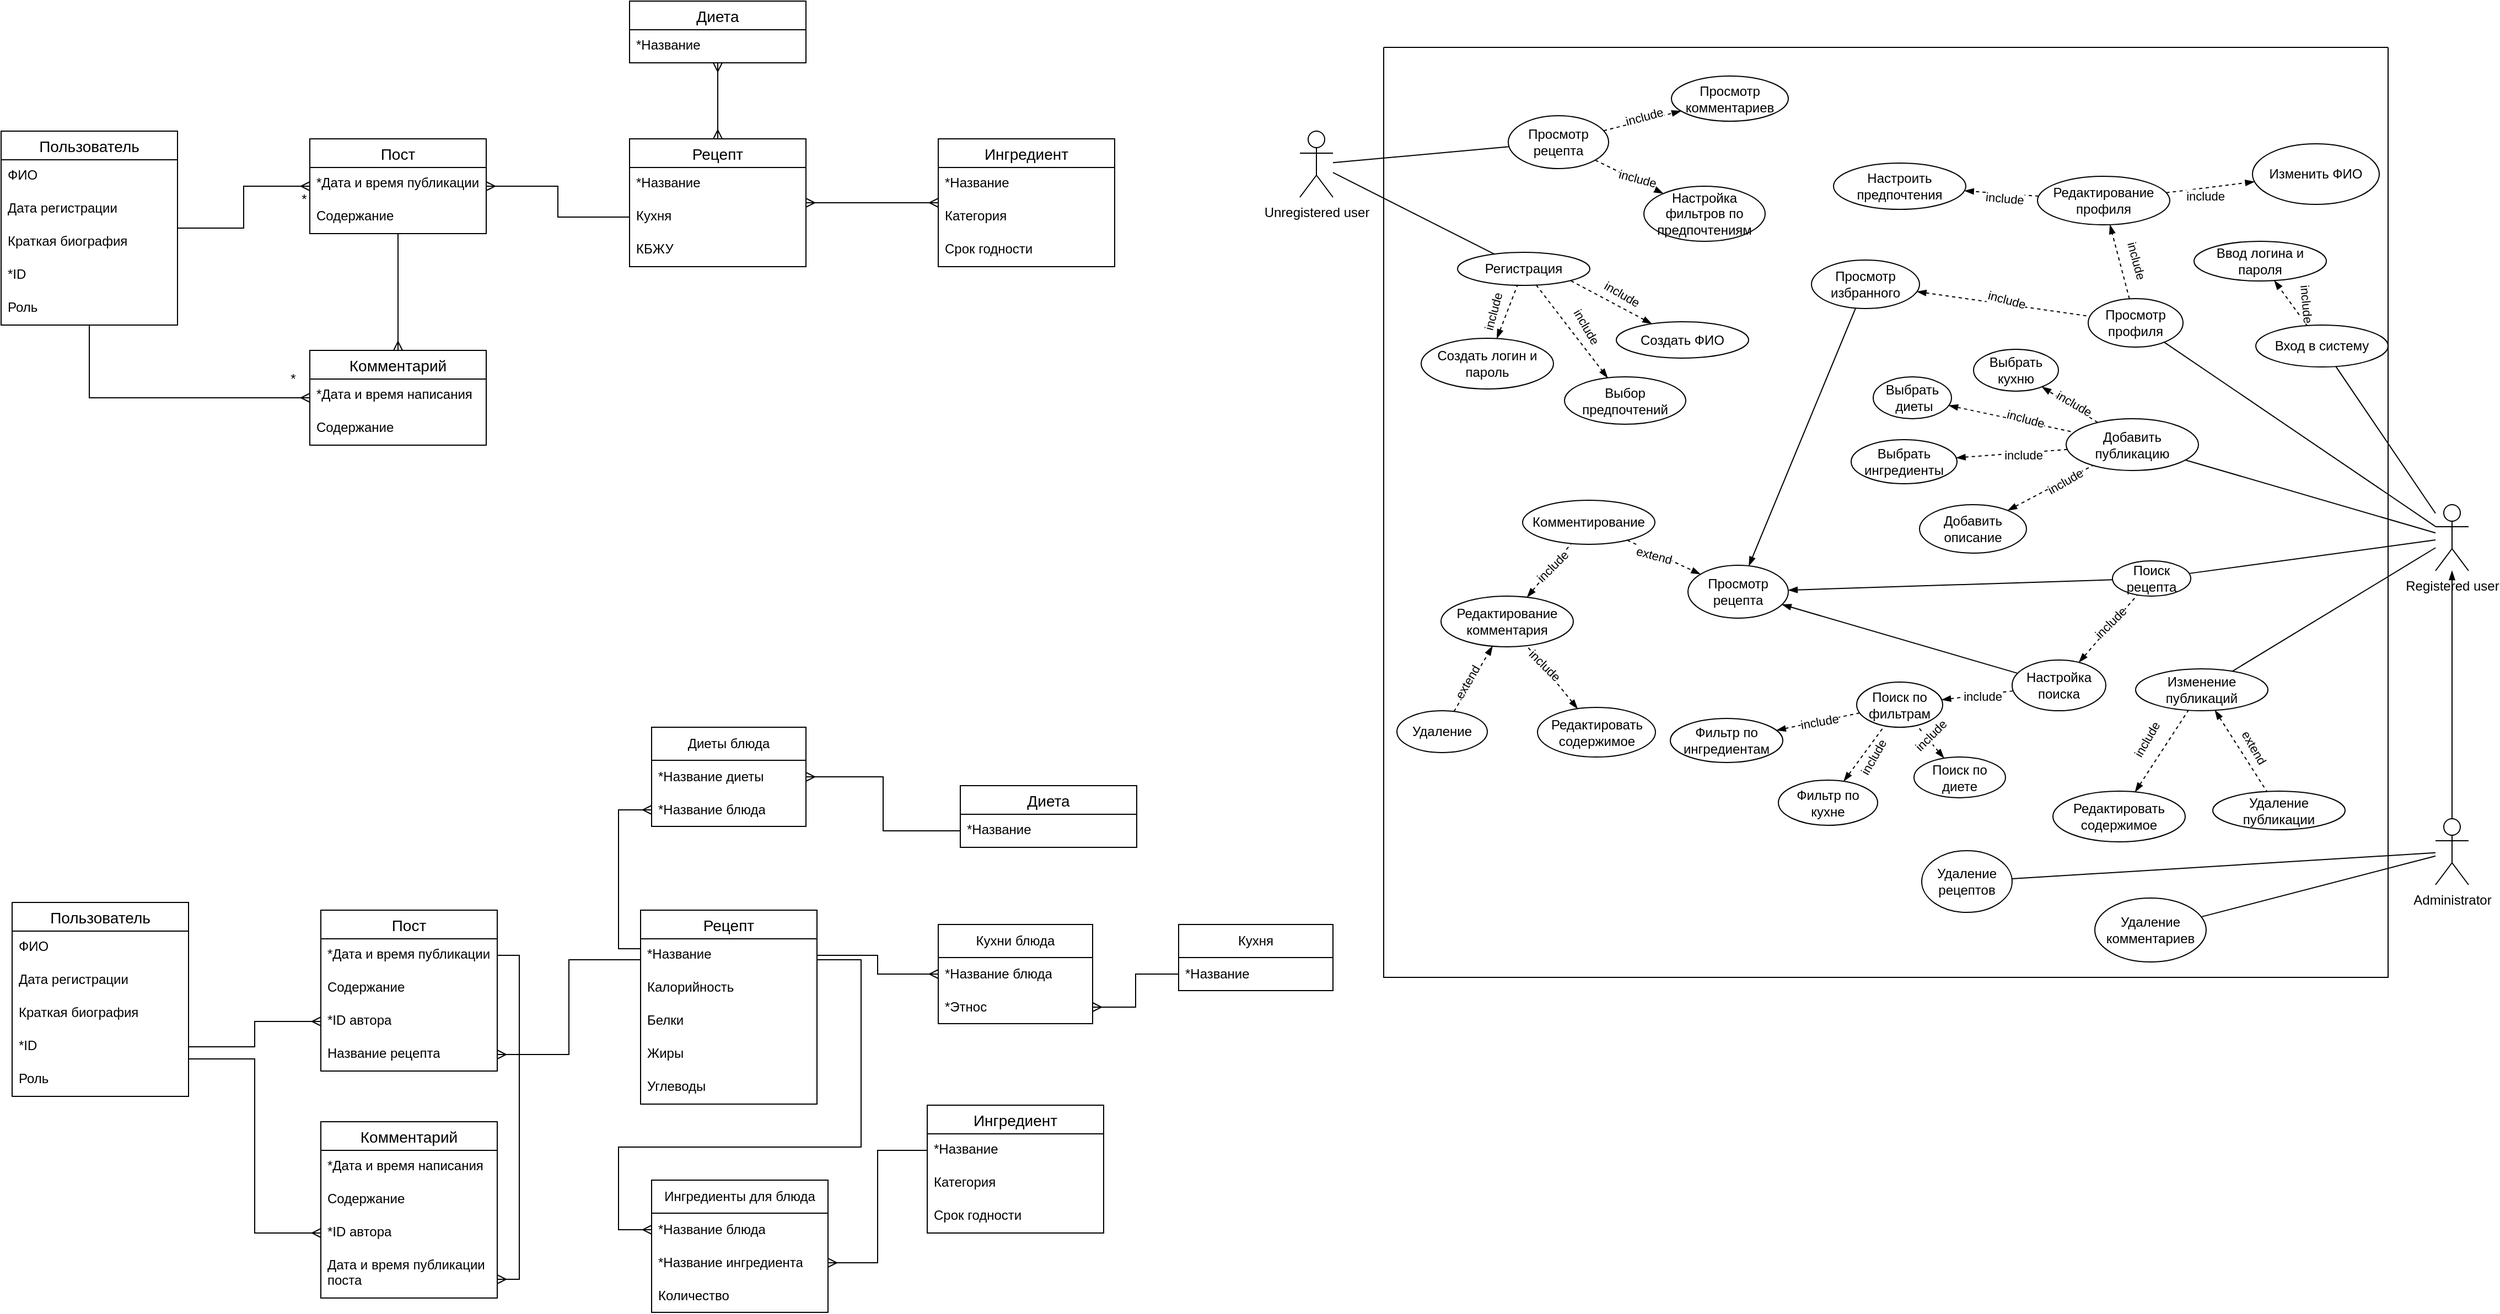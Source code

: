 <mxfile version="22.0.8" type="device">
  <diagram name="Страница — 1" id="0Fefii48k-gNB0Z1-E_T">
    <mxGraphModel dx="2944" dy="1743" grid="1" gridSize="10" guides="1" tooltips="1" connect="1" arrows="1" fold="1" page="1" pageScale="1" pageWidth="827" pageHeight="1169" math="0" shadow="0">
      <root>
        <mxCell id="0" />
        <mxCell id="1" parent="0" />
        <mxCell id="KGBhsJpn1gBrKjEB66vK-2" value="Administrator" style="shape=umlActor;verticalLabelPosition=bottom;verticalAlign=top;html=1;outlineConnect=0;" parent="1" vertex="1">
          <mxGeometry x="948" y="732" width="30" height="60" as="geometry" />
        </mxCell>
        <mxCell id="KGBhsJpn1gBrKjEB66vK-3" value="Registered user" style="shape=umlActor;verticalLabelPosition=bottom;verticalAlign=top;html=1;outlineConnect=0;" parent="1" vertex="1">
          <mxGeometry x="948" y="447" width="30" height="60" as="geometry" />
        </mxCell>
        <mxCell id="KGBhsJpn1gBrKjEB66vK-14" value="" style="endArrow=none;html=1;rounded=0;" parent="1" source="KGBhsJpn1gBrKjEB66vK-3" target="KGBhsJpn1gBrKjEB66vK-12" edge="1">
          <mxGeometry width="50" height="50" relative="1" as="geometry">
            <mxPoint x="740" y="471" as="sourcePoint" />
            <mxPoint x="790" y="421" as="targetPoint" />
          </mxGeometry>
        </mxCell>
        <mxCell id="KGBhsJpn1gBrKjEB66vK-19" value="Регистрация" style="ellipse;whiteSpace=wrap;html=1;" parent="1" vertex="1">
          <mxGeometry x="61" y="218" width="120" height="30" as="geometry" />
        </mxCell>
        <mxCell id="KGBhsJpn1gBrKjEB66vK-22" value="Создать ФИО" style="ellipse;whiteSpace=wrap;html=1;" parent="1" vertex="1">
          <mxGeometry x="205" y="281" width="120" height="33" as="geometry" />
        </mxCell>
        <mxCell id="KGBhsJpn1gBrKjEB66vK-23" value="" style="endArrow=none;dashed=1;html=1;rounded=0;entryX=1;entryY=1;entryDx=0;entryDy=0;endFill=0;startArrow=blockThin;startFill=1;" parent="1" source="KGBhsJpn1gBrKjEB66vK-22" target="KGBhsJpn1gBrKjEB66vK-19" edge="1">
          <mxGeometry width="50" height="50" relative="1" as="geometry">
            <mxPoint x="138" y="337" as="sourcePoint" />
            <mxPoint x="188" y="287" as="targetPoint" />
          </mxGeometry>
        </mxCell>
        <mxCell id="KGBhsJpn1gBrKjEB66vK-24" value="include" style="edgeLabel;html=1;align=center;verticalAlign=middle;resizable=0;points=[];rotation=30;" parent="KGBhsJpn1gBrKjEB66vK-23" vertex="1" connectable="0">
          <mxGeometry x="-0.158" relative="1" as="geometry">
            <mxPoint x="4" y="-11" as="offset" />
          </mxGeometry>
        </mxCell>
        <mxCell id="KGBhsJpn1gBrKjEB66vK-25" value="Создать логин и пароль" style="ellipse;whiteSpace=wrap;html=1;" parent="1" vertex="1">
          <mxGeometry x="28" y="296" width="120" height="46" as="geometry" />
        </mxCell>
        <mxCell id="KGBhsJpn1gBrKjEB66vK-26" value="" style="endArrow=none;dashed=1;html=1;rounded=0;startArrow=blockThin;startFill=1;" parent="1" source="KGBhsJpn1gBrKjEB66vK-25" target="KGBhsJpn1gBrKjEB66vK-19" edge="1">
          <mxGeometry width="50" height="50" relative="1" as="geometry">
            <mxPoint x="138" y="337" as="sourcePoint" />
            <mxPoint x="188" y="287" as="targetPoint" />
          </mxGeometry>
        </mxCell>
        <mxCell id="KGBhsJpn1gBrKjEB66vK-27" value="include" style="edgeLabel;html=1;align=center;verticalAlign=middle;resizable=0;points=[];rotation=-75;" parent="KGBhsJpn1gBrKjEB66vK-26" vertex="1" connectable="0">
          <mxGeometry x="0.202" y="1" relative="1" as="geometry">
            <mxPoint x="-14" y="5" as="offset" />
          </mxGeometry>
        </mxCell>
        <mxCell id="KGBhsJpn1gBrKjEB66vK-28" value="Выбор &lt;br&gt;предпочтений" style="ellipse;whiteSpace=wrap;html=1;" parent="1" vertex="1">
          <mxGeometry x="158" y="331" width="110" height="43" as="geometry" />
        </mxCell>
        <mxCell id="KGBhsJpn1gBrKjEB66vK-29" value="" style="endArrow=blockThin;dashed=1;html=1;rounded=0;endFill=1;" parent="1" source="KGBhsJpn1gBrKjEB66vK-19" target="KGBhsJpn1gBrKjEB66vK-28" edge="1">
          <mxGeometry width="50" height="50" relative="1" as="geometry">
            <mxPoint x="138" y="337" as="sourcePoint" />
            <mxPoint x="188" y="287" as="targetPoint" />
          </mxGeometry>
        </mxCell>
        <mxCell id="KGBhsJpn1gBrKjEB66vK-30" value="include" style="edgeLabel;html=1;align=center;verticalAlign=middle;resizable=0;points=[];rotation=60;" parent="KGBhsJpn1gBrKjEB66vK-29" vertex="1" connectable="0">
          <mxGeometry x="0.094" relative="1" as="geometry">
            <mxPoint x="10" y="-9" as="offset" />
          </mxGeometry>
        </mxCell>
        <mxCell id="KGBhsJpn1gBrKjEB66vK-31" value="Ввод логина и пароля" style="ellipse;whiteSpace=wrap;html=1;" parent="1" vertex="1">
          <mxGeometry x="729" y="208" width="120" height="36" as="geometry" />
        </mxCell>
        <mxCell id="KGBhsJpn1gBrKjEB66vK-32" value="" style="endArrow=blockThin;dashed=1;html=1;rounded=0;endFill=1;" parent="1" source="KGBhsJpn1gBrKjEB66vK-12" target="KGBhsJpn1gBrKjEB66vK-31" edge="1">
          <mxGeometry width="50" height="50" relative="1" as="geometry">
            <mxPoint x="532" y="523" as="sourcePoint" />
            <mxPoint x="582" y="473" as="targetPoint" />
          </mxGeometry>
        </mxCell>
        <mxCell id="KGBhsJpn1gBrKjEB66vK-33" value="include" style="edgeLabel;html=1;align=center;verticalAlign=middle;resizable=0;points=[];rotation=85;" parent="KGBhsJpn1gBrKjEB66vK-32" vertex="1" connectable="0">
          <mxGeometry x="-0.072" y="1" relative="1" as="geometry">
            <mxPoint x="14" y="-2" as="offset" />
          </mxGeometry>
        </mxCell>
        <mxCell id="KGBhsJpn1gBrKjEB66vK-35" value="Просмотр &lt;br&gt;профиля" style="ellipse;whiteSpace=wrap;html=1;" parent="1" vertex="1">
          <mxGeometry x="633" y="260" width="86" height="44" as="geometry" />
        </mxCell>
        <mxCell id="KGBhsJpn1gBrKjEB66vK-36" value="Редактирование профиля" style="ellipse;whiteSpace=wrap;html=1;" parent="1" vertex="1">
          <mxGeometry x="587" y="149" width="120" height="44" as="geometry" />
        </mxCell>
        <mxCell id="KGBhsJpn1gBrKjEB66vK-38" value="" style="endArrow=blockThin;dashed=1;html=1;rounded=0;startArrow=none;startFill=0;endFill=1;" parent="1" source="KGBhsJpn1gBrKjEB66vK-35" target="KGBhsJpn1gBrKjEB66vK-36" edge="1">
          <mxGeometry width="50" height="50" relative="1" as="geometry">
            <mxPoint x="401" y="323" as="sourcePoint" />
            <mxPoint x="451" y="273" as="targetPoint" />
          </mxGeometry>
        </mxCell>
        <mxCell id="KGBhsJpn1gBrKjEB66vK-39" value="include" style="edgeLabel;html=1;align=center;verticalAlign=middle;resizable=0;points=[];rotation=75;" parent="KGBhsJpn1gBrKjEB66vK-38" vertex="1" connectable="0">
          <mxGeometry x="-0.156" relative="1" as="geometry">
            <mxPoint x="14" y="-7" as="offset" />
          </mxGeometry>
        </mxCell>
        <mxCell id="KGBhsJpn1gBrKjEB66vK-40" value="Изменить ФИО" style="ellipse;whiteSpace=wrap;html=1;" parent="1" vertex="1">
          <mxGeometry x="782" y="119.5" width="115" height="55" as="geometry" />
        </mxCell>
        <mxCell id="KGBhsJpn1gBrKjEB66vK-41" value="" style="endArrow=blockThin;dashed=1;html=1;rounded=0;endFill=1;" parent="1" source="KGBhsJpn1gBrKjEB66vK-36" target="KGBhsJpn1gBrKjEB66vK-40" edge="1">
          <mxGeometry width="50" height="50" relative="1" as="geometry">
            <mxPoint x="401" y="323" as="sourcePoint" />
            <mxPoint x="451" y="273" as="targetPoint" />
          </mxGeometry>
        </mxCell>
        <mxCell id="KGBhsJpn1gBrKjEB66vK-42" value="include" style="edgeLabel;html=1;align=center;verticalAlign=middle;resizable=0;points=[];rotation=0;" parent="KGBhsJpn1gBrKjEB66vK-41" vertex="1" connectable="0">
          <mxGeometry x="0.349" y="-2" relative="1" as="geometry">
            <mxPoint x="-19" y="8" as="offset" />
          </mxGeometry>
        </mxCell>
        <mxCell id="KGBhsJpn1gBrKjEB66vK-43" value="Изменение публикаций" style="ellipse;whiteSpace=wrap;html=1;" parent="1" vertex="1">
          <mxGeometry x="676" y="596" width="120" height="38" as="geometry" />
        </mxCell>
        <mxCell id="KGBhsJpn1gBrKjEB66vK-46" value="Удаление публикации" style="ellipse;whiteSpace=wrap;html=1;" parent="1" vertex="1">
          <mxGeometry x="746" y="707" width="120" height="35" as="geometry" />
        </mxCell>
        <mxCell id="KGBhsJpn1gBrKjEB66vK-47" value="" style="endArrow=none;dashed=1;html=1;rounded=0;startArrow=blockThin;startFill=1;" parent="1" source="KGBhsJpn1gBrKjEB66vK-43" target="KGBhsJpn1gBrKjEB66vK-46" edge="1">
          <mxGeometry width="50" height="50" relative="1" as="geometry">
            <mxPoint x="599" y="605.5" as="sourcePoint" />
            <mxPoint x="649" y="555.5" as="targetPoint" />
          </mxGeometry>
        </mxCell>
        <mxCell id="KGBhsJpn1gBrKjEB66vK-48" value="extend" style="edgeLabel;html=1;align=center;verticalAlign=middle;resizable=0;points=[];rotation=60;" parent="KGBhsJpn1gBrKjEB66vK-47" vertex="1" connectable="0">
          <mxGeometry x="0.247" y="1" relative="1" as="geometry">
            <mxPoint x="5" y="-12" as="offset" />
          </mxGeometry>
        </mxCell>
        <mxCell id="KGBhsJpn1gBrKjEB66vK-49" value="Редактировать содержимое" style="ellipse;whiteSpace=wrap;html=1;" parent="1" vertex="1">
          <mxGeometry x="601" y="707" width="120" height="46" as="geometry" />
        </mxCell>
        <mxCell id="KGBhsJpn1gBrKjEB66vK-51" value="" style="endArrow=none;dashed=1;html=1;rounded=0;startArrow=blockThin;startFill=1;" parent="1" source="KGBhsJpn1gBrKjEB66vK-49" target="KGBhsJpn1gBrKjEB66vK-43" edge="1">
          <mxGeometry width="50" height="50" relative="1" as="geometry">
            <mxPoint x="599" y="605.5" as="sourcePoint" />
            <mxPoint x="649" y="555.5" as="targetPoint" />
          </mxGeometry>
        </mxCell>
        <mxCell id="KGBhsJpn1gBrKjEB66vK-52" value="include" style="edgeLabel;html=1;align=center;verticalAlign=middle;resizable=0;points=[];rotation=-60;" parent="KGBhsJpn1gBrKjEB66vK-51" vertex="1" connectable="0">
          <mxGeometry x="0.231" y="-2" relative="1" as="geometry">
            <mxPoint x="-21" y="-3" as="offset" />
          </mxGeometry>
        </mxCell>
        <mxCell id="KGBhsJpn1gBrKjEB66vK-53" value="Добавить публикацию" style="ellipse;whiteSpace=wrap;html=1;" parent="1" vertex="1">
          <mxGeometry x="613" y="369" width="120" height="47" as="geometry" />
        </mxCell>
        <mxCell id="KGBhsJpn1gBrKjEB66vK-55" value="Настроить предпочтения" style="ellipse;whiteSpace=wrap;html=1;" parent="1" vertex="1">
          <mxGeometry x="402" y="137" width="120" height="42" as="geometry" />
        </mxCell>
        <mxCell id="KGBhsJpn1gBrKjEB66vK-56" value="" style="endArrow=blockThin;dashed=1;html=1;rounded=0;endFill=1;" parent="1" source="KGBhsJpn1gBrKjEB66vK-36" target="KGBhsJpn1gBrKjEB66vK-55" edge="1">
          <mxGeometry width="50" height="50" relative="1" as="geometry">
            <mxPoint x="521" y="423" as="sourcePoint" />
            <mxPoint x="571" y="373" as="targetPoint" />
          </mxGeometry>
        </mxCell>
        <mxCell id="KGBhsJpn1gBrKjEB66vK-57" value="include" style="edgeLabel;html=1;align=center;verticalAlign=middle;resizable=0;points=[];rotation=5;" parent="KGBhsJpn1gBrKjEB66vK-56" vertex="1" connectable="0">
          <mxGeometry x="0.355" y="1" relative="1" as="geometry">
            <mxPoint x="14" y="4" as="offset" />
          </mxGeometry>
        </mxCell>
        <mxCell id="KGBhsJpn1gBrKjEB66vK-60" value="Просмотр избранного" style="ellipse;whiteSpace=wrap;html=1;" parent="1" vertex="1">
          <mxGeometry x="382" y="225" width="98" height="44" as="geometry" />
        </mxCell>
        <mxCell id="KGBhsJpn1gBrKjEB66vK-61" value="" style="endArrow=none;html=1;rounded=0;" parent="1" source="KGBhsJpn1gBrKjEB66vK-43" target="KGBhsJpn1gBrKjEB66vK-3" edge="1">
          <mxGeometry width="50" height="50" relative="1" as="geometry">
            <mxPoint x="521" y="423" as="sourcePoint" />
            <mxPoint x="571" y="373" as="targetPoint" />
          </mxGeometry>
        </mxCell>
        <mxCell id="KGBhsJpn1gBrKjEB66vK-64" value="" style="endArrow=none;dashed=1;html=1;rounded=0;startArrow=blockThin;startFill=1;" parent="1" source="KGBhsJpn1gBrKjEB66vK-60" target="KGBhsJpn1gBrKjEB66vK-35" edge="1">
          <mxGeometry width="50" height="50" relative="1" as="geometry">
            <mxPoint x="521" y="423" as="sourcePoint" />
            <mxPoint x="571" y="373" as="targetPoint" />
          </mxGeometry>
        </mxCell>
        <mxCell id="KGBhsJpn1gBrKjEB66vK-65" value="include" style="edgeLabel;html=1;align=center;verticalAlign=middle;resizable=0;points=[];rotation=15;" parent="KGBhsJpn1gBrKjEB66vK-64" vertex="1" connectable="0">
          <mxGeometry x="0.03" y="5" relative="1" as="geometry">
            <mxPoint as="offset" />
          </mxGeometry>
        </mxCell>
        <mxCell id="KGBhsJpn1gBrKjEB66vK-67" value="" style="endArrow=none;html=1;rounded=0;" parent="1" source="KGBhsJpn1gBrKjEB66vK-53" target="KGBhsJpn1gBrKjEB66vK-3" edge="1">
          <mxGeometry width="50" height="50" relative="1" as="geometry">
            <mxPoint x="601" y="459" as="sourcePoint" />
            <mxPoint x="651" y="409" as="targetPoint" />
          </mxGeometry>
        </mxCell>
        <mxCell id="KGBhsJpn1gBrKjEB66vK-68" value="Выбрать &lt;br&gt;кухню" style="ellipse;whiteSpace=wrap;html=1;" parent="1" vertex="1">
          <mxGeometry x="529" y="306" width="77" height="38" as="geometry" />
        </mxCell>
        <mxCell id="KGBhsJpn1gBrKjEB66vK-69" value="" style="endArrow=blockThin;dashed=1;html=1;rounded=0;startArrow=none;startFill=0;endFill=1;" parent="1" source="KGBhsJpn1gBrKjEB66vK-53" target="KGBhsJpn1gBrKjEB66vK-68" edge="1">
          <mxGeometry width="50" height="50" relative="1" as="geometry">
            <mxPoint x="601" y="459" as="sourcePoint" />
            <mxPoint x="651" y="409" as="targetPoint" />
          </mxGeometry>
        </mxCell>
        <mxCell id="KGBhsJpn1gBrKjEB66vK-70" value="include" style="edgeLabel;html=1;align=center;verticalAlign=middle;resizable=0;points=[];rotation=30;" parent="KGBhsJpn1gBrKjEB66vK-69" vertex="1" connectable="0">
          <mxGeometry x="-0.07" y="-3" relative="1" as="geometry">
            <mxPoint as="offset" />
          </mxGeometry>
        </mxCell>
        <mxCell id="KGBhsJpn1gBrKjEB66vK-71" value="Выбрать&lt;br&gt;&amp;nbsp;диеты" style="ellipse;whiteSpace=wrap;html=1;" parent="1" vertex="1">
          <mxGeometry x="438" y="331" width="71" height="38" as="geometry" />
        </mxCell>
        <mxCell id="KGBhsJpn1gBrKjEB66vK-72" value="" style="endArrow=none;dashed=1;html=1;rounded=0;endFill=0;startArrow=blockThin;startFill=1;" parent="1" source="KGBhsJpn1gBrKjEB66vK-71" target="KGBhsJpn1gBrKjEB66vK-53" edge="1">
          <mxGeometry width="50" height="50" relative="1" as="geometry">
            <mxPoint x="480" y="459" as="sourcePoint" />
            <mxPoint x="530" y="409" as="targetPoint" />
          </mxGeometry>
        </mxCell>
        <mxCell id="KGBhsJpn1gBrKjEB66vK-73" value="include" style="edgeLabel;html=1;align=center;verticalAlign=middle;resizable=0;points=[];rotation=15;" parent="KGBhsJpn1gBrKjEB66vK-72" vertex="1" connectable="0">
          <mxGeometry x="0.213" y="3" relative="1" as="geometry">
            <mxPoint as="offset" />
          </mxGeometry>
        </mxCell>
        <mxCell id="KGBhsJpn1gBrKjEB66vK-74" value="Выбрать ингредиенты" style="ellipse;whiteSpace=wrap;html=1;" parent="1" vertex="1">
          <mxGeometry x="418" y="388" width="96" height="40" as="geometry" />
        </mxCell>
        <mxCell id="KGBhsJpn1gBrKjEB66vK-75" value="" style="endArrow=none;dashed=1;html=1;rounded=0;startArrow=blockThin;startFill=1;" parent="1" source="KGBhsJpn1gBrKjEB66vK-74" target="KGBhsJpn1gBrKjEB66vK-53" edge="1">
          <mxGeometry width="50" height="50" relative="1" as="geometry">
            <mxPoint x="480" y="459" as="sourcePoint" />
            <mxPoint x="530" y="409" as="targetPoint" />
          </mxGeometry>
        </mxCell>
        <mxCell id="KGBhsJpn1gBrKjEB66vK-76" value="include" style="edgeLabel;html=1;align=center;verticalAlign=middle;resizable=0;points=[];" parent="KGBhsJpn1gBrKjEB66vK-75" vertex="1" connectable="0">
          <mxGeometry x="0.199" y="-2" relative="1" as="geometry">
            <mxPoint as="offset" />
          </mxGeometry>
        </mxCell>
        <mxCell id="KGBhsJpn1gBrKjEB66vK-77" value="Добавить описание" style="ellipse;whiteSpace=wrap;html=1;" parent="1" vertex="1">
          <mxGeometry x="480" y="447" width="97" height="44" as="geometry" />
        </mxCell>
        <mxCell id="KGBhsJpn1gBrKjEB66vK-78" value="" style="endArrow=none;dashed=1;html=1;rounded=0;startArrow=blockThin;startFill=1;" parent="1" source="KGBhsJpn1gBrKjEB66vK-77" target="KGBhsJpn1gBrKjEB66vK-53" edge="1">
          <mxGeometry width="50" height="50" relative="1" as="geometry">
            <mxPoint x="480" y="459" as="sourcePoint" />
            <mxPoint x="530" y="409" as="targetPoint" />
          </mxGeometry>
        </mxCell>
        <mxCell id="KGBhsJpn1gBrKjEB66vK-79" value="include" style="edgeLabel;html=1;align=center;verticalAlign=middle;resizable=0;points=[];rotation=-30;" parent="KGBhsJpn1gBrKjEB66vK-78" vertex="1" connectable="0">
          <mxGeometry x="0.327" y="-1" relative="1" as="geometry">
            <mxPoint as="offset" />
          </mxGeometry>
        </mxCell>
        <mxCell id="KGBhsJpn1gBrKjEB66vK-80" value="Поиск рецепта" style="ellipse;whiteSpace=wrap;html=1;" parent="1" vertex="1">
          <mxGeometry x="655" y="498" width="71" height="32" as="geometry" />
        </mxCell>
        <mxCell id="KGBhsJpn1gBrKjEB66vK-81" value="" style="endArrow=none;html=1;rounded=0;" parent="1" source="KGBhsJpn1gBrKjEB66vK-80" target="KGBhsJpn1gBrKjEB66vK-3" edge="1">
          <mxGeometry width="50" height="50" relative="1" as="geometry">
            <mxPoint x="480" y="559" as="sourcePoint" />
            <mxPoint x="530" y="509" as="targetPoint" />
          </mxGeometry>
        </mxCell>
        <mxCell id="KGBhsJpn1gBrKjEB66vK-82" value="Настройка поиска" style="ellipse;whiteSpace=wrap;html=1;" parent="1" vertex="1">
          <mxGeometry x="564" y="588" width="85" height="46" as="geometry" />
        </mxCell>
        <mxCell id="KGBhsJpn1gBrKjEB66vK-83" value="" style="endArrow=none;dashed=1;html=1;rounded=0;startArrow=blockThin;startFill=1;" parent="1" source="KGBhsJpn1gBrKjEB66vK-82" target="KGBhsJpn1gBrKjEB66vK-80" edge="1">
          <mxGeometry width="50" height="50" relative="1" as="geometry">
            <mxPoint x="480" y="559" as="sourcePoint" />
            <mxPoint x="530" y="509" as="targetPoint" />
            <Array as="points" />
          </mxGeometry>
        </mxCell>
        <mxCell id="KGBhsJpn1gBrKjEB66vK-84" value="include" style="edgeLabel;html=1;align=center;verticalAlign=middle;resizable=0;points=[];rotation=-45;" parent="KGBhsJpn1gBrKjEB66vK-83" vertex="1" connectable="0">
          <mxGeometry x="0.135" y="2" relative="1" as="geometry">
            <mxPoint as="offset" />
          </mxGeometry>
        </mxCell>
        <mxCell id="KGBhsJpn1gBrKjEB66vK-85" value="Поиск по диете" style="ellipse;whiteSpace=wrap;html=1;" parent="1" vertex="1">
          <mxGeometry x="475" y="676" width="83" height="37" as="geometry" />
        </mxCell>
        <mxCell id="KGBhsJpn1gBrKjEB66vK-86" value="" style="endArrow=none;dashed=1;html=1;rounded=0;startArrow=blockThin;startFill=1;" parent="1" source="KGBhsJpn1gBrKjEB66vK-85" target="KGBhsJpn1gBrKjEB66vK-88" edge="1">
          <mxGeometry width="50" height="50" relative="1" as="geometry">
            <mxPoint x="480" y="559" as="sourcePoint" />
            <mxPoint x="530" y="509" as="targetPoint" />
          </mxGeometry>
        </mxCell>
        <mxCell id="KGBhsJpn1gBrKjEB66vK-87" value="include" style="edgeLabel;html=1;align=center;verticalAlign=middle;resizable=0;points=[];rotation=-45;" parent="KGBhsJpn1gBrKjEB66vK-86" vertex="1" connectable="0">
          <mxGeometry x="0.241" y="-3" relative="1" as="geometry">
            <mxPoint as="offset" />
          </mxGeometry>
        </mxCell>
        <mxCell id="KGBhsJpn1gBrKjEB66vK-88" value="Поиск по фильтрам" style="ellipse;whiteSpace=wrap;html=1;" parent="1" vertex="1">
          <mxGeometry x="423" y="608" width="78" height="41" as="geometry" />
        </mxCell>
        <mxCell id="KGBhsJpn1gBrKjEB66vK-89" value="" style="endArrow=none;dashed=1;html=1;rounded=0;startArrow=blockThin;startFill=1;" parent="1" source="KGBhsJpn1gBrKjEB66vK-88" target="KGBhsJpn1gBrKjEB66vK-82" edge="1">
          <mxGeometry width="50" height="50" relative="1" as="geometry">
            <mxPoint x="480" y="559" as="sourcePoint" />
            <mxPoint x="530" y="509" as="targetPoint" />
          </mxGeometry>
        </mxCell>
        <mxCell id="KGBhsJpn1gBrKjEB66vK-90" value="include" style="edgeLabel;html=1;align=center;verticalAlign=middle;resizable=0;points=[];" parent="KGBhsJpn1gBrKjEB66vK-89" vertex="1" connectable="0">
          <mxGeometry x="0.127" y="-1" relative="1" as="geometry">
            <mxPoint as="offset" />
          </mxGeometry>
        </mxCell>
        <mxCell id="KGBhsJpn1gBrKjEB66vK-91" value="Фильтр по кухне" style="ellipse;whiteSpace=wrap;html=1;" parent="1" vertex="1">
          <mxGeometry x="352" y="697" width="90" height="41" as="geometry" />
        </mxCell>
        <mxCell id="KGBhsJpn1gBrKjEB66vK-92" value="" style="endArrow=none;dashed=1;html=1;rounded=0;startArrow=blockThin;startFill=1;" parent="1" source="KGBhsJpn1gBrKjEB66vK-91" edge="1">
          <mxGeometry width="50" height="50" relative="1" as="geometry">
            <mxPoint x="480" y="559" as="sourcePoint" />
            <mxPoint x="448" y="648" as="targetPoint" />
          </mxGeometry>
        </mxCell>
        <mxCell id="KGBhsJpn1gBrKjEB66vK-93" value="include" style="edgeLabel;html=1;align=center;verticalAlign=middle;resizable=0;points=[];rotation=-60;" parent="KGBhsJpn1gBrKjEB66vK-92" vertex="1" connectable="0">
          <mxGeometry x="0.477" y="-2" relative="1" as="geometry">
            <mxPoint x="-2" y="14" as="offset" />
          </mxGeometry>
        </mxCell>
        <mxCell id="KGBhsJpn1gBrKjEB66vK-94" value="Фильтр по ингредиентам" style="ellipse;whiteSpace=wrap;html=1;" parent="1" vertex="1">
          <mxGeometry x="254" y="641" width="102" height="40" as="geometry" />
        </mxCell>
        <mxCell id="KGBhsJpn1gBrKjEB66vK-95" value="" style="endArrow=none;dashed=1;html=1;rounded=0;startArrow=blockThin;startFill=1;" parent="1" source="KGBhsJpn1gBrKjEB66vK-94" target="KGBhsJpn1gBrKjEB66vK-88" edge="1">
          <mxGeometry width="50" height="50" relative="1" as="geometry">
            <mxPoint x="480" y="559" as="sourcePoint" />
            <mxPoint x="530" y="509" as="targetPoint" />
          </mxGeometry>
        </mxCell>
        <mxCell id="KGBhsJpn1gBrKjEB66vK-96" value="include" style="edgeLabel;html=1;align=center;verticalAlign=middle;resizable=0;points=[];rotation=-10;" parent="KGBhsJpn1gBrKjEB66vK-95" vertex="1" connectable="0">
          <mxGeometry x="0.024" relative="1" as="geometry">
            <mxPoint as="offset" />
          </mxGeometry>
        </mxCell>
        <mxCell id="KGBhsJpn1gBrKjEB66vK-97" value="" style="endArrow=blockThin;html=1;rounded=0;startArrow=none;startFill=0;endFill=1;" parent="1" source="KGBhsJpn1gBrKjEB66vK-2" target="KGBhsJpn1gBrKjEB66vK-3" edge="1">
          <mxGeometry width="50" height="50" relative="1" as="geometry">
            <mxPoint x="455" y="796" as="sourcePoint" />
            <mxPoint x="505" y="746" as="targetPoint" />
          </mxGeometry>
        </mxCell>
        <mxCell id="KGBhsJpn1gBrKjEB66vK-99" value="Просмотр рецепта" style="ellipse;whiteSpace=wrap;html=1;" parent="1" vertex="1">
          <mxGeometry x="270" y="502" width="91" height="48" as="geometry" />
        </mxCell>
        <mxCell id="KGBhsJpn1gBrKjEB66vK-100" value="" style="endArrow=none;html=1;rounded=0;startArrow=blockThin;startFill=1;" parent="1" source="KGBhsJpn1gBrKjEB66vK-99" target="KGBhsJpn1gBrKjEB66vK-82" edge="1">
          <mxGeometry width="50" height="50" relative="1" as="geometry">
            <mxPoint x="450" y="561" as="sourcePoint" />
            <mxPoint x="500" y="511" as="targetPoint" />
          </mxGeometry>
        </mxCell>
        <mxCell id="KGBhsJpn1gBrKjEB66vK-101" value="" style="endArrow=none;html=1;rounded=0;startArrow=blockThin;startFill=1;" parent="1" source="KGBhsJpn1gBrKjEB66vK-99" target="KGBhsJpn1gBrKjEB66vK-80" edge="1">
          <mxGeometry width="50" height="50" relative="1" as="geometry">
            <mxPoint x="450" y="561" as="sourcePoint" />
            <mxPoint x="500" y="511" as="targetPoint" />
          </mxGeometry>
        </mxCell>
        <mxCell id="KGBhsJpn1gBrKjEB66vK-103" value="" style="endArrow=none;html=1;rounded=0;startArrow=blockThin;startFill=1;" parent="1" source="KGBhsJpn1gBrKjEB66vK-99" target="KGBhsJpn1gBrKjEB66vK-60" edge="1">
          <mxGeometry width="50" height="50" relative="1" as="geometry">
            <mxPoint x="450" y="361" as="sourcePoint" />
            <mxPoint x="500" y="311" as="targetPoint" />
          </mxGeometry>
        </mxCell>
        <mxCell id="KGBhsJpn1gBrKjEB66vK-104" value="Комментирование" style="ellipse;whiteSpace=wrap;html=1;" parent="1" vertex="1">
          <mxGeometry x="120" y="443" width="120" height="40" as="geometry" />
        </mxCell>
        <mxCell id="KGBhsJpn1gBrKjEB66vK-105" value="" style="endArrow=blockThin;dashed=1;html=1;rounded=0;endFill=1;" parent="1" source="KGBhsJpn1gBrKjEB66vK-104" target="KGBhsJpn1gBrKjEB66vK-99" edge="1">
          <mxGeometry width="50" height="50" relative="1" as="geometry">
            <mxPoint x="309" y="461" as="sourcePoint" />
            <mxPoint x="359" y="411" as="targetPoint" />
          </mxGeometry>
        </mxCell>
        <mxCell id="KGBhsJpn1gBrKjEB66vK-106" value="extend" style="edgeLabel;html=1;align=center;verticalAlign=middle;resizable=0;points=[];rotation=15;" parent="KGBhsJpn1gBrKjEB66vK-105" vertex="1" connectable="0">
          <mxGeometry x="-0.243" y="-2" relative="1" as="geometry">
            <mxPoint as="offset" />
          </mxGeometry>
        </mxCell>
        <mxCell id="KGBhsJpn1gBrKjEB66vK-107" value="Редактирование комментария" style="ellipse;whiteSpace=wrap;html=1;" parent="1" vertex="1">
          <mxGeometry x="46" y="530" width="120" height="46" as="geometry" />
        </mxCell>
        <mxCell id="KGBhsJpn1gBrKjEB66vK-108" value="" style="endArrow=none;dashed=1;html=1;rounded=0;endFill=0;startArrow=blockThin;startFill=1;" parent="1" source="KGBhsJpn1gBrKjEB66vK-107" target="KGBhsJpn1gBrKjEB66vK-104" edge="1">
          <mxGeometry width="50" height="50" relative="1" as="geometry">
            <mxPoint x="309" y="561" as="sourcePoint" />
            <mxPoint x="359" y="511" as="targetPoint" />
          </mxGeometry>
        </mxCell>
        <mxCell id="KGBhsJpn1gBrKjEB66vK-109" value="include" style="edgeLabel;html=1;align=center;verticalAlign=middle;resizable=0;points=[];rotation=-45;" parent="KGBhsJpn1gBrKjEB66vK-108" vertex="1" connectable="0">
          <mxGeometry x="0.146" relative="1" as="geometry">
            <mxPoint as="offset" />
          </mxGeometry>
        </mxCell>
        <mxCell id="KGBhsJpn1gBrKjEB66vK-110" value="Редактировать содержимое" style="ellipse;whiteSpace=wrap;html=1;" parent="1" vertex="1">
          <mxGeometry x="133.5" y="631" width="107" height="45" as="geometry" />
        </mxCell>
        <mxCell id="KGBhsJpn1gBrKjEB66vK-111" value="" style="endArrow=none;dashed=1;html=1;rounded=0;endFill=0;startArrow=blockThin;startFill=1;" parent="1" source="KGBhsJpn1gBrKjEB66vK-110" target="KGBhsJpn1gBrKjEB66vK-107" edge="1">
          <mxGeometry width="50" height="50" relative="1" as="geometry">
            <mxPoint x="309" y="561" as="sourcePoint" />
            <mxPoint x="359" y="511" as="targetPoint" />
          </mxGeometry>
        </mxCell>
        <mxCell id="KGBhsJpn1gBrKjEB66vK-112" value="include" style="edgeLabel;html=1;align=center;verticalAlign=middle;resizable=0;points=[];rotation=45;" parent="KGBhsJpn1gBrKjEB66vK-111" vertex="1" connectable="0">
          <mxGeometry x="0.346" y="-2" relative="1" as="geometry">
            <mxPoint as="offset" />
          </mxGeometry>
        </mxCell>
        <mxCell id="KGBhsJpn1gBrKjEB66vK-113" value="Удаление" style="ellipse;whiteSpace=wrap;html=1;" parent="1" vertex="1">
          <mxGeometry x="6" y="634" width="82" height="38" as="geometry" />
        </mxCell>
        <mxCell id="KGBhsJpn1gBrKjEB66vK-114" value="" style="endArrow=blockThin;dashed=1;html=1;rounded=0;startArrow=none;startFill=0;endFill=1;" parent="1" source="KGBhsJpn1gBrKjEB66vK-113" target="KGBhsJpn1gBrKjEB66vK-107" edge="1">
          <mxGeometry width="50" height="50" relative="1" as="geometry">
            <mxPoint x="309" y="561" as="sourcePoint" />
            <mxPoint x="359" y="511" as="targetPoint" />
          </mxGeometry>
        </mxCell>
        <mxCell id="KGBhsJpn1gBrKjEB66vK-115" value="extend" style="edgeLabel;html=1;align=center;verticalAlign=middle;resizable=0;points=[];rotation=-60;" parent="KGBhsJpn1gBrKjEB66vK-114" vertex="1" connectable="0">
          <mxGeometry x="0.303" y="1" relative="1" as="geometry">
            <mxPoint x="-10" y="13" as="offset" />
          </mxGeometry>
        </mxCell>
        <mxCell id="KGBhsJpn1gBrKjEB66vK-119" value="" style="endArrow=none;html=1;rounded=0;" parent="1" source="Xq7qTOeKGn1jiDF6MySu-13" target="KGBhsJpn1gBrKjEB66vK-2" edge="1">
          <mxGeometry width="50" height="50" relative="1" as="geometry">
            <mxPoint x="834.835" y="928.097" as="sourcePoint" />
            <mxPoint x="545" y="857" as="targetPoint" />
          </mxGeometry>
        </mxCell>
        <mxCell id="Xq7qTOeKGn1jiDF6MySu-1" value="Unregistered user" style="shape=umlActor;verticalLabelPosition=bottom;verticalAlign=top;html=1;outlineConnect=0;" parent="1" vertex="1">
          <mxGeometry x="-82" y="108" width="30" height="60" as="geometry" />
        </mxCell>
        <mxCell id="Xq7qTOeKGn1jiDF6MySu-2" value="" style="endArrow=none;html=1;rounded=0;" parent="1" source="KGBhsJpn1gBrKjEB66vK-19" target="Xq7qTOeKGn1jiDF6MySu-1" edge="1">
          <mxGeometry width="50" height="50" relative="1" as="geometry">
            <mxPoint x="541" y="417" as="sourcePoint" />
            <mxPoint x="591" y="367" as="targetPoint" />
          </mxGeometry>
        </mxCell>
        <mxCell id="Xq7qTOeKGn1jiDF6MySu-3" value="Просмотр рецепта" style="ellipse;whiteSpace=wrap;html=1;" parent="1" vertex="1">
          <mxGeometry x="107" y="94" width="91" height="48" as="geometry" />
        </mxCell>
        <mxCell id="Xq7qTOeKGn1jiDF6MySu-4" value="Настройка фильтров по предпочтениям" style="ellipse;whiteSpace=wrap;html=1;" parent="1" vertex="1">
          <mxGeometry x="230" y="158" width="110" height="50" as="geometry" />
        </mxCell>
        <mxCell id="Xq7qTOeKGn1jiDF6MySu-5" value="Просмотр комментариев" style="ellipse;whiteSpace=wrap;html=1;" parent="1" vertex="1">
          <mxGeometry x="255" y="58" width="106" height="41" as="geometry" />
        </mxCell>
        <mxCell id="Xq7qTOeKGn1jiDF6MySu-6" value="" style="endArrow=none;html=1;rounded=0;" parent="1" source="Xq7qTOeKGn1jiDF6MySu-1" target="Xq7qTOeKGn1jiDF6MySu-3" edge="1">
          <mxGeometry width="50" height="50" relative="1" as="geometry">
            <mxPoint x="541" y="417" as="sourcePoint" />
            <mxPoint x="591" y="367" as="targetPoint" />
          </mxGeometry>
        </mxCell>
        <mxCell id="Xq7qTOeKGn1jiDF6MySu-7" value="" style="endArrow=blockThin;dashed=1;html=1;rounded=0;endFill=1;" parent="1" source="Xq7qTOeKGn1jiDF6MySu-3" target="Xq7qTOeKGn1jiDF6MySu-4" edge="1">
          <mxGeometry width="50" height="50" relative="1" as="geometry">
            <mxPoint x="541" y="417" as="sourcePoint" />
            <mxPoint x="591" y="367" as="targetPoint" />
          </mxGeometry>
        </mxCell>
        <mxCell id="Xq7qTOeKGn1jiDF6MySu-8" value="include" style="edgeLabel;html=1;align=center;verticalAlign=middle;resizable=0;points=[];rotation=15;" parent="Xq7qTOeKGn1jiDF6MySu-7" vertex="1" connectable="0">
          <mxGeometry x="0.207" y="2" relative="1" as="geometry">
            <mxPoint as="offset" />
          </mxGeometry>
        </mxCell>
        <mxCell id="Xq7qTOeKGn1jiDF6MySu-9" value="" style="endArrow=blockThin;dashed=1;html=1;rounded=0;endFill=1;" parent="1" source="Xq7qTOeKGn1jiDF6MySu-3" target="Xq7qTOeKGn1jiDF6MySu-5" edge="1">
          <mxGeometry width="50" height="50" relative="1" as="geometry">
            <mxPoint x="335" y="315" as="sourcePoint" />
            <mxPoint x="385" y="265" as="targetPoint" />
          </mxGeometry>
        </mxCell>
        <mxCell id="Xq7qTOeKGn1jiDF6MySu-10" value="include" style="edgeLabel;html=1;align=center;verticalAlign=middle;resizable=0;points=[];rotation=-15;" parent="Xq7qTOeKGn1jiDF6MySu-9" vertex="1" connectable="0">
          <mxGeometry x="0.056" y="4" relative="1" as="geometry">
            <mxPoint as="offset" />
          </mxGeometry>
        </mxCell>
        <mxCell id="Xq7qTOeKGn1jiDF6MySu-11" value="" style="swimlane;startSize=0;" parent="1" vertex="1">
          <mxGeometry x="-6" y="32" width="911" height="844" as="geometry" />
        </mxCell>
        <mxCell id="KGBhsJpn1gBrKjEB66vK-12" value="Вход в систему" style="ellipse;whiteSpace=wrap;html=1;" parent="Xq7qTOeKGn1jiDF6MySu-11" vertex="1">
          <mxGeometry x="791" y="252" width="120" height="38" as="geometry" />
        </mxCell>
        <mxCell id="Xq7qTOeKGn1jiDF6MySu-13" value="Удаление комментариев" style="ellipse;whiteSpace=wrap;html=1;" parent="Xq7qTOeKGn1jiDF6MySu-11" vertex="1">
          <mxGeometry x="645" y="772" width="101" height="58" as="geometry" />
        </mxCell>
        <mxCell id="Xq7qTOeKGn1jiDF6MySu-14" value="Удаление рецептов" style="ellipse;whiteSpace=wrap;html=1;" parent="Xq7qTOeKGn1jiDF6MySu-11" vertex="1">
          <mxGeometry x="488" y="729" width="82" height="56" as="geometry" />
        </mxCell>
        <mxCell id="Xq7qTOeKGn1jiDF6MySu-12" value="" style="endArrow=none;html=1;rounded=0;" parent="1" source="KGBhsJpn1gBrKjEB66vK-35" target="KGBhsJpn1gBrKjEB66vK-3" edge="1">
          <mxGeometry width="50" height="50" relative="1" as="geometry">
            <mxPoint x="532" y="460" as="sourcePoint" />
            <mxPoint x="582" y="410" as="targetPoint" />
          </mxGeometry>
        </mxCell>
        <mxCell id="Xq7qTOeKGn1jiDF6MySu-15" value="" style="endArrow=none;html=1;rounded=0;" parent="1" source="KGBhsJpn1gBrKjEB66vK-2" target="Xq7qTOeKGn1jiDF6MySu-14" edge="1">
          <mxGeometry width="50" height="50" relative="1" as="geometry">
            <mxPoint x="532" y="888" as="sourcePoint" />
            <mxPoint x="1001" y="1052" as="targetPoint" />
          </mxGeometry>
        </mxCell>
        <mxCell id="z78Lsj8hj3Jx_JMJ7mbM-120" style="edgeStyle=orthogonalEdgeStyle;rounded=0;orthogonalLoop=1;jettySize=auto;html=1;endArrow=ERmany;endFill=0;" parent="1" source="z78Lsj8hj3Jx_JMJ7mbM-8" target="z78Lsj8hj3Jx_JMJ7mbM-18" edge="1">
          <mxGeometry relative="1" as="geometry">
            <Array as="points">
              <mxPoint x="-1180" y="350" />
            </Array>
          </mxGeometry>
        </mxCell>
        <mxCell id="z78Lsj8hj3Jx_JMJ7mbM-8" value="Пользователь" style="swimlane;fontStyle=0;childLayout=stackLayout;horizontal=1;startSize=26;horizontalStack=0;resizeParent=1;resizeParentMax=0;resizeLast=0;collapsible=1;marginBottom=0;align=center;fontSize=14;" parent="1" vertex="1">
          <mxGeometry x="-1260" y="108" width="160" height="176" as="geometry" />
        </mxCell>
        <mxCell id="z78Lsj8hj3Jx_JMJ7mbM-9" value="ФИО" style="text;strokeColor=none;fillColor=none;spacingLeft=4;spacingRight=4;overflow=hidden;rotatable=0;points=[[0,0.5],[1,0.5]];portConstraint=eastwest;fontSize=12;whiteSpace=wrap;html=1;" parent="z78Lsj8hj3Jx_JMJ7mbM-8" vertex="1">
          <mxGeometry y="26" width="160" height="30" as="geometry" />
        </mxCell>
        <mxCell id="z78Lsj8hj3Jx_JMJ7mbM-10" value="Дата регистрации" style="text;strokeColor=none;fillColor=none;spacingLeft=4;spacingRight=4;overflow=hidden;rotatable=0;points=[[0,0.5],[1,0.5]];portConstraint=eastwest;fontSize=12;whiteSpace=wrap;html=1;" parent="z78Lsj8hj3Jx_JMJ7mbM-8" vertex="1">
          <mxGeometry y="56" width="160" height="30" as="geometry" />
        </mxCell>
        <mxCell id="z78Lsj8hj3Jx_JMJ7mbM-11" value="Краткая биография" style="text;strokeColor=none;fillColor=none;spacingLeft=4;spacingRight=4;overflow=hidden;rotatable=0;points=[[0,0.5],[1,0.5]];portConstraint=eastwest;fontSize=12;whiteSpace=wrap;html=1;" parent="z78Lsj8hj3Jx_JMJ7mbM-8" vertex="1">
          <mxGeometry y="86" width="160" height="30" as="geometry" />
        </mxCell>
        <mxCell id="z78Lsj8hj3Jx_JMJ7mbM-13" value="*ID" style="text;strokeColor=none;fillColor=none;spacingLeft=4;spacingRight=4;overflow=hidden;rotatable=0;points=[[0,0.5],[1,0.5]];portConstraint=eastwest;fontSize=12;whiteSpace=wrap;html=1;" parent="z78Lsj8hj3Jx_JMJ7mbM-8" vertex="1">
          <mxGeometry y="116" width="160" height="30" as="geometry" />
        </mxCell>
        <mxCell id="z78Lsj8hj3Jx_JMJ7mbM-12" value="Роль" style="text;strokeColor=none;fillColor=none;spacingLeft=4;spacingRight=4;overflow=hidden;rotatable=0;points=[[0,0.5],[1,0.5]];portConstraint=eastwest;fontSize=12;whiteSpace=wrap;html=1;" parent="z78Lsj8hj3Jx_JMJ7mbM-8" vertex="1">
          <mxGeometry y="146" width="160" height="30" as="geometry" />
        </mxCell>
        <mxCell id="z78Lsj8hj3Jx_JMJ7mbM-37" style="edgeStyle=orthogonalEdgeStyle;rounded=0;orthogonalLoop=1;jettySize=auto;html=1;entryX=0.5;entryY=0;entryDx=0;entryDy=0;endArrow=ERmany;endFill=0;" parent="1" source="z78Lsj8hj3Jx_JMJ7mbM-14" target="z78Lsj8hj3Jx_JMJ7mbM-18" edge="1">
          <mxGeometry relative="1" as="geometry" />
        </mxCell>
        <mxCell id="z78Lsj8hj3Jx_JMJ7mbM-38" style="edgeStyle=orthogonalEdgeStyle;rounded=0;orthogonalLoop=1;jettySize=auto;html=1;endArrow=none;endFill=0;startArrow=ERmany;startFill=0;" parent="1" source="z78Lsj8hj3Jx_JMJ7mbM-14" target="z78Lsj8hj3Jx_JMJ7mbM-8" edge="1">
          <mxGeometry relative="1" as="geometry" />
        </mxCell>
        <mxCell id="z78Lsj8hj3Jx_JMJ7mbM-14" value="Пост" style="swimlane;fontStyle=0;childLayout=stackLayout;horizontal=1;startSize=26;horizontalStack=0;resizeParent=1;resizeParentMax=0;resizeLast=0;collapsible=1;marginBottom=0;align=center;fontSize=14;" parent="1" vertex="1">
          <mxGeometry x="-980" y="115" width="160" height="86" as="geometry" />
        </mxCell>
        <mxCell id="z78Lsj8hj3Jx_JMJ7mbM-15" value="*Дата и время публикации" style="text;strokeColor=none;fillColor=none;spacingLeft=4;spacingRight=4;overflow=hidden;rotatable=0;points=[[0,0.5],[1,0.5]];portConstraint=eastwest;fontSize=12;whiteSpace=wrap;html=1;" parent="z78Lsj8hj3Jx_JMJ7mbM-14" vertex="1">
          <mxGeometry y="26" width="160" height="30" as="geometry" />
        </mxCell>
        <mxCell id="z78Lsj8hj3Jx_JMJ7mbM-16" value="Содержание" style="text;strokeColor=none;fillColor=none;spacingLeft=4;spacingRight=4;overflow=hidden;rotatable=0;points=[[0,0.5],[1,0.5]];portConstraint=eastwest;fontSize=12;whiteSpace=wrap;html=1;" parent="z78Lsj8hj3Jx_JMJ7mbM-14" vertex="1">
          <mxGeometry y="56" width="160" height="30" as="geometry" />
        </mxCell>
        <mxCell id="z78Lsj8hj3Jx_JMJ7mbM-18" value="Комментарий" style="swimlane;fontStyle=0;childLayout=stackLayout;horizontal=1;startSize=26;horizontalStack=0;resizeParent=1;resizeParentMax=0;resizeLast=0;collapsible=1;marginBottom=0;align=center;fontSize=14;" parent="1" vertex="1">
          <mxGeometry x="-980" y="307" width="160" height="86" as="geometry" />
        </mxCell>
        <mxCell id="z78Lsj8hj3Jx_JMJ7mbM-19" value="*Дата и время написания" style="text;strokeColor=none;fillColor=none;spacingLeft=4;spacingRight=4;overflow=hidden;rotatable=0;points=[[0,0.5],[1,0.5]];portConstraint=eastwest;fontSize=12;whiteSpace=wrap;html=1;" parent="z78Lsj8hj3Jx_JMJ7mbM-18" vertex="1">
          <mxGeometry y="26" width="160" height="30" as="geometry" />
        </mxCell>
        <mxCell id="z78Lsj8hj3Jx_JMJ7mbM-20" value="Содержание" style="text;strokeColor=none;fillColor=none;spacingLeft=4;spacingRight=4;overflow=hidden;rotatable=0;points=[[0,0.5],[1,0.5]];portConstraint=eastwest;fontSize=12;whiteSpace=wrap;html=1;" parent="z78Lsj8hj3Jx_JMJ7mbM-18" vertex="1">
          <mxGeometry y="56" width="160" height="30" as="geometry" />
        </mxCell>
        <mxCell id="z78Lsj8hj3Jx_JMJ7mbM-40" style="edgeStyle=orthogonalEdgeStyle;rounded=0;orthogonalLoop=1;jettySize=auto;html=1;endArrow=ERmany;endFill=0;startArrow=ERmany;startFill=0;" parent="1" source="z78Lsj8hj3Jx_JMJ7mbM-22" target="z78Lsj8hj3Jx_JMJ7mbM-26" edge="1">
          <mxGeometry relative="1" as="geometry" />
        </mxCell>
        <mxCell id="z78Lsj8hj3Jx_JMJ7mbM-22" value="Рецепт" style="swimlane;fontStyle=0;childLayout=stackLayout;horizontal=1;startSize=26;horizontalStack=0;resizeParent=1;resizeParentMax=0;resizeLast=0;collapsible=1;marginBottom=0;align=center;fontSize=14;" parent="1" vertex="1">
          <mxGeometry x="-690" y="115" width="160" height="116" as="geometry" />
        </mxCell>
        <mxCell id="z78Lsj8hj3Jx_JMJ7mbM-23" value="*Название" style="text;strokeColor=none;fillColor=none;spacingLeft=4;spacingRight=4;overflow=hidden;rotatable=0;points=[[0,0.5],[1,0.5]];portConstraint=eastwest;fontSize=12;whiteSpace=wrap;html=1;" parent="z78Lsj8hj3Jx_JMJ7mbM-22" vertex="1">
          <mxGeometry y="26" width="160" height="30" as="geometry" />
        </mxCell>
        <mxCell id="z78Lsj8hj3Jx_JMJ7mbM-24" value="Кухня" style="text;strokeColor=none;fillColor=none;spacingLeft=4;spacingRight=4;overflow=hidden;rotatable=0;points=[[0,0.5],[1,0.5]];portConstraint=eastwest;fontSize=12;whiteSpace=wrap;html=1;" parent="z78Lsj8hj3Jx_JMJ7mbM-22" vertex="1">
          <mxGeometry y="56" width="160" height="30" as="geometry" />
        </mxCell>
        <mxCell id="z78Lsj8hj3Jx_JMJ7mbM-25" value="КБЖУ" style="text;strokeColor=none;fillColor=none;spacingLeft=4;spacingRight=4;overflow=hidden;rotatable=0;points=[[0,0.5],[1,0.5]];portConstraint=eastwest;fontSize=12;whiteSpace=wrap;html=1;" parent="z78Lsj8hj3Jx_JMJ7mbM-22" vertex="1">
          <mxGeometry y="86" width="160" height="30" as="geometry" />
        </mxCell>
        <mxCell id="z78Lsj8hj3Jx_JMJ7mbM-26" value="Диета" style="swimlane;fontStyle=0;childLayout=stackLayout;horizontal=1;startSize=26;horizontalStack=0;resizeParent=1;resizeParentMax=0;resizeLast=0;collapsible=1;marginBottom=0;align=center;fontSize=14;" parent="1" vertex="1">
          <mxGeometry x="-690" y="-10" width="160" height="56" as="geometry" />
        </mxCell>
        <mxCell id="z78Lsj8hj3Jx_JMJ7mbM-27" value="*Название" style="text;strokeColor=none;fillColor=none;spacingLeft=4;spacingRight=4;overflow=hidden;rotatable=0;points=[[0,0.5],[1,0.5]];portConstraint=eastwest;fontSize=12;whiteSpace=wrap;html=1;" parent="z78Lsj8hj3Jx_JMJ7mbM-26" vertex="1">
          <mxGeometry y="26" width="160" height="30" as="geometry" />
        </mxCell>
        <mxCell id="z78Lsj8hj3Jx_JMJ7mbM-42" style="edgeStyle=orthogonalEdgeStyle;rounded=0;orthogonalLoop=1;jettySize=auto;html=1;endArrow=ERmany;endFill=0;startArrow=ERmany;startFill=0;" parent="1" source="z78Lsj8hj3Jx_JMJ7mbM-30" target="z78Lsj8hj3Jx_JMJ7mbM-22" edge="1">
          <mxGeometry relative="1" as="geometry" />
        </mxCell>
        <mxCell id="z78Lsj8hj3Jx_JMJ7mbM-30" value="Ингредиент" style="swimlane;fontStyle=0;childLayout=stackLayout;horizontal=1;startSize=26;horizontalStack=0;resizeParent=1;resizeParentMax=0;resizeLast=0;collapsible=1;marginBottom=0;align=center;fontSize=14;" parent="1" vertex="1">
          <mxGeometry x="-410" y="115" width="160" height="116" as="geometry" />
        </mxCell>
        <mxCell id="z78Lsj8hj3Jx_JMJ7mbM-31" value="*Название" style="text;strokeColor=none;fillColor=none;spacingLeft=4;spacingRight=4;overflow=hidden;rotatable=0;points=[[0,0.5],[1,0.5]];portConstraint=eastwest;fontSize=12;whiteSpace=wrap;html=1;" parent="z78Lsj8hj3Jx_JMJ7mbM-30" vertex="1">
          <mxGeometry y="26" width="160" height="30" as="geometry" />
        </mxCell>
        <mxCell id="z78Lsj8hj3Jx_JMJ7mbM-32" value="Категория" style="text;strokeColor=none;fillColor=none;spacingLeft=4;spacingRight=4;overflow=hidden;rotatable=0;points=[[0,0.5],[1,0.5]];portConstraint=eastwest;fontSize=12;whiteSpace=wrap;html=1;" parent="z78Lsj8hj3Jx_JMJ7mbM-30" vertex="1">
          <mxGeometry y="56" width="160" height="30" as="geometry" />
        </mxCell>
        <mxCell id="z78Lsj8hj3Jx_JMJ7mbM-33" value="Срок годности" style="text;strokeColor=none;fillColor=none;spacingLeft=4;spacingRight=4;overflow=hidden;rotatable=0;points=[[0,0.5],[1,0.5]];portConstraint=eastwest;fontSize=12;whiteSpace=wrap;html=1;" parent="z78Lsj8hj3Jx_JMJ7mbM-30" vertex="1">
          <mxGeometry y="86" width="160" height="30" as="geometry" />
        </mxCell>
        <mxCell id="z78Lsj8hj3Jx_JMJ7mbM-39" style="edgeStyle=orthogonalEdgeStyle;rounded=0;orthogonalLoop=1;jettySize=auto;html=1;endArrow=ERmany;endFill=0;" parent="1" source="z78Lsj8hj3Jx_JMJ7mbM-24" target="z78Lsj8hj3Jx_JMJ7mbM-14" edge="1">
          <mxGeometry relative="1" as="geometry" />
        </mxCell>
        <mxCell id="z78Lsj8hj3Jx_JMJ7mbM-43" value="*" style="text;html=1;strokeColor=none;fillColor=none;align=center;verticalAlign=middle;whiteSpace=wrap;rounded=0;" parent="1" vertex="1">
          <mxGeometry x="-990" y="164.5" width="10" height="10" as="geometry" />
        </mxCell>
        <mxCell id="z78Lsj8hj3Jx_JMJ7mbM-45" value="*" style="text;html=1;strokeColor=none;fillColor=none;align=center;verticalAlign=middle;whiteSpace=wrap;rounded=0;" parent="1" vertex="1">
          <mxGeometry x="-1000" y="331" width="10" height="4" as="geometry" />
        </mxCell>
        <mxCell id="z78Lsj8hj3Jx_JMJ7mbM-75" value="Пользователь" style="swimlane;fontStyle=0;childLayout=stackLayout;horizontal=1;startSize=26;horizontalStack=0;resizeParent=1;resizeParentMax=0;resizeLast=0;collapsible=1;marginBottom=0;align=center;fontSize=14;" parent="1" vertex="1">
          <mxGeometry x="-1250" y="808" width="160" height="176" as="geometry">
            <mxRectangle x="-1250" y="808" width="130" height="30" as="alternateBounds" />
          </mxGeometry>
        </mxCell>
        <mxCell id="z78Lsj8hj3Jx_JMJ7mbM-76" value="ФИО" style="text;strokeColor=none;fillColor=none;spacingLeft=4;spacingRight=4;overflow=hidden;rotatable=0;points=[[0,0.5],[1,0.5]];portConstraint=eastwest;fontSize=12;whiteSpace=wrap;html=1;" parent="z78Lsj8hj3Jx_JMJ7mbM-75" vertex="1">
          <mxGeometry y="26" width="160" height="30" as="geometry" />
        </mxCell>
        <mxCell id="z78Lsj8hj3Jx_JMJ7mbM-77" value="Дата регистрации" style="text;strokeColor=none;fillColor=none;spacingLeft=4;spacingRight=4;overflow=hidden;rotatable=0;points=[[0,0.5],[1,0.5]];portConstraint=eastwest;fontSize=12;whiteSpace=wrap;html=1;" parent="z78Lsj8hj3Jx_JMJ7mbM-75" vertex="1">
          <mxGeometry y="56" width="160" height="30" as="geometry" />
        </mxCell>
        <mxCell id="z78Lsj8hj3Jx_JMJ7mbM-78" value="Краткая биография" style="text;strokeColor=none;fillColor=none;spacingLeft=4;spacingRight=4;overflow=hidden;rotatable=0;points=[[0,0.5],[1,0.5]];portConstraint=eastwest;fontSize=12;whiteSpace=wrap;html=1;" parent="z78Lsj8hj3Jx_JMJ7mbM-75" vertex="1">
          <mxGeometry y="86" width="160" height="30" as="geometry" />
        </mxCell>
        <mxCell id="z78Lsj8hj3Jx_JMJ7mbM-79" value="*ID" style="text;strokeColor=none;fillColor=none;spacingLeft=4;spacingRight=4;overflow=hidden;rotatable=0;points=[[0,0.5],[1,0.5]];portConstraint=eastwest;fontSize=12;whiteSpace=wrap;html=1;" parent="z78Lsj8hj3Jx_JMJ7mbM-75" vertex="1">
          <mxGeometry y="116" width="160" height="30" as="geometry" />
        </mxCell>
        <mxCell id="z78Lsj8hj3Jx_JMJ7mbM-80" value="Роль" style="text;strokeColor=none;fillColor=none;spacingLeft=4;spacingRight=4;overflow=hidden;rotatable=0;points=[[0,0.5],[1,0.5]];portConstraint=eastwest;fontSize=12;whiteSpace=wrap;html=1;" parent="z78Lsj8hj3Jx_JMJ7mbM-75" vertex="1">
          <mxGeometry y="146" width="160" height="30" as="geometry" />
        </mxCell>
        <mxCell id="z78Lsj8hj3Jx_JMJ7mbM-83" value="Пост" style="swimlane;fontStyle=0;childLayout=stackLayout;horizontal=1;startSize=26;horizontalStack=0;resizeParent=1;resizeParentMax=0;resizeLast=0;collapsible=1;marginBottom=0;align=center;fontSize=14;" parent="1" vertex="1">
          <mxGeometry x="-970" y="815" width="160" height="146" as="geometry" />
        </mxCell>
        <mxCell id="z78Lsj8hj3Jx_JMJ7mbM-84" value="*Дата и время публикации" style="text;strokeColor=none;fillColor=none;spacingLeft=4;spacingRight=4;overflow=hidden;rotatable=0;points=[[0,0.5],[1,0.5]];portConstraint=eastwest;fontSize=12;whiteSpace=wrap;html=1;" parent="z78Lsj8hj3Jx_JMJ7mbM-83" vertex="1">
          <mxGeometry y="26" width="160" height="30" as="geometry" />
        </mxCell>
        <mxCell id="z78Lsj8hj3Jx_JMJ7mbM-85" value="Содержание" style="text;strokeColor=none;fillColor=none;spacingLeft=4;spacingRight=4;overflow=hidden;rotatable=0;points=[[0,0.5],[1,0.5]];portConstraint=eastwest;fontSize=12;whiteSpace=wrap;html=1;" parent="z78Lsj8hj3Jx_JMJ7mbM-83" vertex="1">
          <mxGeometry y="56" width="160" height="30" as="geometry" />
        </mxCell>
        <mxCell id="z78Lsj8hj3Jx_JMJ7mbM-122" value="*ID автора" style="text;strokeColor=none;fillColor=none;spacingLeft=4;spacingRight=4;overflow=hidden;rotatable=0;points=[[0,0.5],[1,0.5]];portConstraint=eastwest;fontSize=12;whiteSpace=wrap;html=1;" parent="z78Lsj8hj3Jx_JMJ7mbM-83" vertex="1">
          <mxGeometry y="86" width="160" height="30" as="geometry" />
        </mxCell>
        <mxCell id="z78Lsj8hj3Jx_JMJ7mbM-123" value="Название рецепта" style="text;strokeColor=none;fillColor=none;spacingLeft=4;spacingRight=4;overflow=hidden;rotatable=0;points=[[0,0.5],[1,0.5]];portConstraint=eastwest;fontSize=12;whiteSpace=wrap;html=1;" parent="z78Lsj8hj3Jx_JMJ7mbM-83" vertex="1">
          <mxGeometry y="116" width="160" height="30" as="geometry" />
        </mxCell>
        <mxCell id="z78Lsj8hj3Jx_JMJ7mbM-86" value="Комментарий" style="swimlane;fontStyle=0;childLayout=stackLayout;horizontal=1;startSize=26;horizontalStack=0;resizeParent=1;resizeParentMax=0;resizeLast=0;collapsible=1;marginBottom=0;align=center;fontSize=14;" parent="1" vertex="1">
          <mxGeometry x="-970" y="1007" width="160" height="160" as="geometry" />
        </mxCell>
        <mxCell id="z78Lsj8hj3Jx_JMJ7mbM-87" value="*Дата и время написания" style="text;strokeColor=none;fillColor=none;spacingLeft=4;spacingRight=4;overflow=hidden;rotatable=0;points=[[0,0.5],[1,0.5]];portConstraint=eastwest;fontSize=12;whiteSpace=wrap;html=1;" parent="z78Lsj8hj3Jx_JMJ7mbM-86" vertex="1">
          <mxGeometry y="26" width="160" height="30" as="geometry" />
        </mxCell>
        <mxCell id="z78Lsj8hj3Jx_JMJ7mbM-88" value="Содержание" style="text;strokeColor=none;fillColor=none;spacingLeft=4;spacingRight=4;overflow=hidden;rotatable=0;points=[[0,0.5],[1,0.5]];portConstraint=eastwest;fontSize=12;whiteSpace=wrap;html=1;" parent="z78Lsj8hj3Jx_JMJ7mbM-86" vertex="1">
          <mxGeometry y="56" width="160" height="30" as="geometry" />
        </mxCell>
        <mxCell id="z78Lsj8hj3Jx_JMJ7mbM-119" value="*ID автора" style="text;strokeColor=none;fillColor=none;spacingLeft=4;spacingRight=4;overflow=hidden;rotatable=0;points=[[0,0.5],[1,0.5]];portConstraint=eastwest;fontSize=12;whiteSpace=wrap;html=1;" parent="z78Lsj8hj3Jx_JMJ7mbM-86" vertex="1">
          <mxGeometry y="86" width="160" height="30" as="geometry" />
        </mxCell>
        <mxCell id="z78Lsj8hj3Jx_JMJ7mbM-121" value="Дата и время публикации поста" style="text;strokeColor=none;fillColor=none;spacingLeft=4;spacingRight=4;overflow=hidden;rotatable=0;points=[[0,0.5],[1,0.5]];portConstraint=eastwest;fontSize=12;whiteSpace=wrap;html=1;" parent="z78Lsj8hj3Jx_JMJ7mbM-86" vertex="1">
          <mxGeometry y="116" width="160" height="44" as="geometry" />
        </mxCell>
        <mxCell id="z78Lsj8hj3Jx_JMJ7mbM-90" value="Рецепт" style="swimlane;fontStyle=0;childLayout=stackLayout;horizontal=1;startSize=26;horizontalStack=0;resizeParent=1;resizeParentMax=0;resizeLast=0;collapsible=1;marginBottom=0;align=center;fontSize=14;" parent="1" vertex="1">
          <mxGeometry x="-680" y="815" width="160" height="176" as="geometry" />
        </mxCell>
        <mxCell id="z78Lsj8hj3Jx_JMJ7mbM-91" value="*Название" style="text;strokeColor=none;fillColor=none;spacingLeft=4;spacingRight=4;overflow=hidden;rotatable=0;points=[[0,0.5],[1,0.5]];portConstraint=eastwest;fontSize=12;whiteSpace=wrap;html=1;" parent="z78Lsj8hj3Jx_JMJ7mbM-90" vertex="1">
          <mxGeometry y="26" width="160" height="30" as="geometry" />
        </mxCell>
        <mxCell id="z78Lsj8hj3Jx_JMJ7mbM-93" value="Калорийность" style="text;strokeColor=none;fillColor=none;spacingLeft=4;spacingRight=4;overflow=hidden;rotatable=0;points=[[0,0.5],[1,0.5]];portConstraint=eastwest;fontSize=12;whiteSpace=wrap;html=1;" parent="z78Lsj8hj3Jx_JMJ7mbM-90" vertex="1">
          <mxGeometry y="56" width="160" height="30" as="geometry" />
        </mxCell>
        <mxCell id="CrlZoa6v49WT5xFeheDa-5" value="Белки" style="text;strokeColor=none;fillColor=none;spacingLeft=4;spacingRight=4;overflow=hidden;rotatable=0;points=[[0,0.5],[1,0.5]];portConstraint=eastwest;fontSize=12;whiteSpace=wrap;html=1;" vertex="1" parent="z78Lsj8hj3Jx_JMJ7mbM-90">
          <mxGeometry y="86" width="160" height="30" as="geometry" />
        </mxCell>
        <mxCell id="CrlZoa6v49WT5xFeheDa-4" value="Жиры" style="text;strokeColor=none;fillColor=none;spacingLeft=4;spacingRight=4;overflow=hidden;rotatable=0;points=[[0,0.5],[1,0.5]];portConstraint=eastwest;fontSize=12;whiteSpace=wrap;html=1;" vertex="1" parent="z78Lsj8hj3Jx_JMJ7mbM-90">
          <mxGeometry y="116" width="160" height="30" as="geometry" />
        </mxCell>
        <mxCell id="CrlZoa6v49WT5xFeheDa-3" value="Углеводы" style="text;strokeColor=none;fillColor=none;spacingLeft=4;spacingRight=4;overflow=hidden;rotatable=0;points=[[0,0.5],[1,0.5]];portConstraint=eastwest;fontSize=12;whiteSpace=wrap;html=1;" vertex="1" parent="z78Lsj8hj3Jx_JMJ7mbM-90">
          <mxGeometry y="146" width="160" height="30" as="geometry" />
        </mxCell>
        <mxCell id="z78Lsj8hj3Jx_JMJ7mbM-94" value="Диета" style="swimlane;fontStyle=0;childLayout=stackLayout;horizontal=1;startSize=26;horizontalStack=0;resizeParent=1;resizeParentMax=0;resizeLast=0;collapsible=1;marginBottom=0;align=center;fontSize=14;" parent="1" vertex="1">
          <mxGeometry x="-390" y="702" width="160" height="56" as="geometry" />
        </mxCell>
        <mxCell id="z78Lsj8hj3Jx_JMJ7mbM-95" value="*Название" style="text;strokeColor=none;fillColor=none;spacingLeft=4;spacingRight=4;overflow=hidden;rotatable=0;points=[[0,0.5],[1,0.5]];portConstraint=eastwest;fontSize=12;whiteSpace=wrap;html=1;" parent="z78Lsj8hj3Jx_JMJ7mbM-94" vertex="1">
          <mxGeometry y="26" width="160" height="30" as="geometry" />
        </mxCell>
        <mxCell id="z78Lsj8hj3Jx_JMJ7mbM-97" value="Ингредиент" style="swimlane;fontStyle=0;childLayout=stackLayout;horizontal=1;startSize=26;horizontalStack=0;resizeParent=1;resizeParentMax=0;resizeLast=0;collapsible=1;marginBottom=0;align=center;fontSize=14;" parent="1" vertex="1">
          <mxGeometry x="-420" y="992" width="160" height="116" as="geometry" />
        </mxCell>
        <mxCell id="z78Lsj8hj3Jx_JMJ7mbM-98" value="*Название" style="text;strokeColor=none;fillColor=none;spacingLeft=4;spacingRight=4;overflow=hidden;rotatable=0;points=[[0,0.5],[1,0.5]];portConstraint=eastwest;fontSize=12;whiteSpace=wrap;html=1;" parent="z78Lsj8hj3Jx_JMJ7mbM-97" vertex="1">
          <mxGeometry y="26" width="160" height="30" as="geometry" />
        </mxCell>
        <mxCell id="z78Lsj8hj3Jx_JMJ7mbM-99" value="Категория" style="text;strokeColor=none;fillColor=none;spacingLeft=4;spacingRight=4;overflow=hidden;rotatable=0;points=[[0,0.5],[1,0.5]];portConstraint=eastwest;fontSize=12;whiteSpace=wrap;html=1;" parent="z78Lsj8hj3Jx_JMJ7mbM-97" vertex="1">
          <mxGeometry y="56" width="160" height="30" as="geometry" />
        </mxCell>
        <mxCell id="z78Lsj8hj3Jx_JMJ7mbM-100" value="Срок годности" style="text;strokeColor=none;fillColor=none;spacingLeft=4;spacingRight=4;overflow=hidden;rotatable=0;points=[[0,0.5],[1,0.5]];portConstraint=eastwest;fontSize=12;whiteSpace=wrap;html=1;" parent="z78Lsj8hj3Jx_JMJ7mbM-97" vertex="1">
          <mxGeometry y="86" width="160" height="30" as="geometry" />
        </mxCell>
        <mxCell id="z78Lsj8hj3Jx_JMJ7mbM-104" value="Ингредиенты для блюда" style="swimlane;fontStyle=0;childLayout=stackLayout;horizontal=1;startSize=30;horizontalStack=0;resizeParent=1;resizeParentMax=0;resizeLast=0;collapsible=1;marginBottom=0;whiteSpace=wrap;html=1;" parent="1" vertex="1">
          <mxGeometry x="-670" y="1060" width="160" height="120" as="geometry" />
        </mxCell>
        <mxCell id="z78Lsj8hj3Jx_JMJ7mbM-105" value="*Название блюда" style="text;strokeColor=none;fillColor=none;align=left;verticalAlign=middle;spacingLeft=4;spacingRight=4;overflow=hidden;points=[[0,0.5],[1,0.5]];portConstraint=eastwest;rotatable=0;whiteSpace=wrap;html=1;" parent="z78Lsj8hj3Jx_JMJ7mbM-104" vertex="1">
          <mxGeometry y="30" width="160" height="30" as="geometry" />
        </mxCell>
        <mxCell id="z78Lsj8hj3Jx_JMJ7mbM-106" value="*Название ингредиента" style="text;strokeColor=none;fillColor=none;align=left;verticalAlign=middle;spacingLeft=4;spacingRight=4;overflow=hidden;points=[[0,0.5],[1,0.5]];portConstraint=eastwest;rotatable=0;whiteSpace=wrap;html=1;" parent="z78Lsj8hj3Jx_JMJ7mbM-104" vertex="1">
          <mxGeometry y="60" width="160" height="30" as="geometry" />
        </mxCell>
        <mxCell id="CrlZoa6v49WT5xFeheDa-2" value="Количество" style="text;strokeColor=none;fillColor=none;align=left;verticalAlign=middle;spacingLeft=4;spacingRight=4;overflow=hidden;points=[[0,0.5],[1,0.5]];portConstraint=eastwest;rotatable=0;whiteSpace=wrap;html=1;" vertex="1" parent="z78Lsj8hj3Jx_JMJ7mbM-104">
          <mxGeometry y="90" width="160" height="30" as="geometry" />
        </mxCell>
        <mxCell id="z78Lsj8hj3Jx_JMJ7mbM-110" style="edgeStyle=orthogonalEdgeStyle;rounded=0;orthogonalLoop=1;jettySize=auto;html=1;endArrow=none;endFill=0;startArrow=ERmany;startFill=0;" parent="1" source="z78Lsj8hj3Jx_JMJ7mbM-105" edge="1">
          <mxGeometry relative="1" as="geometry">
            <mxPoint x="-520" y="860" as="targetPoint" />
            <Array as="points">
              <mxPoint x="-700" y="1105" />
              <mxPoint x="-700" y="1030" />
              <mxPoint x="-480" y="1030" />
              <mxPoint x="-480" y="860" />
            </Array>
          </mxGeometry>
        </mxCell>
        <mxCell id="z78Lsj8hj3Jx_JMJ7mbM-111" style="edgeStyle=orthogonalEdgeStyle;rounded=0;orthogonalLoop=1;jettySize=auto;html=1;endArrow=none;endFill=0;startArrow=ERmany;startFill=0;" parent="1" source="z78Lsj8hj3Jx_JMJ7mbM-106" target="z78Lsj8hj3Jx_JMJ7mbM-98" edge="1">
          <mxGeometry relative="1" as="geometry" />
        </mxCell>
        <mxCell id="z78Lsj8hj3Jx_JMJ7mbM-112" value="Диеты блюда" style="swimlane;fontStyle=0;childLayout=stackLayout;horizontal=1;startSize=30;horizontalStack=0;resizeParent=1;resizeParentMax=0;resizeLast=0;collapsible=1;marginBottom=0;whiteSpace=wrap;html=1;" parent="1" vertex="1">
          <mxGeometry x="-670" y="649" width="140" height="90" as="geometry" />
        </mxCell>
        <mxCell id="z78Lsj8hj3Jx_JMJ7mbM-113" value="*Название диеты" style="text;strokeColor=none;fillColor=none;align=left;verticalAlign=middle;spacingLeft=4;spacingRight=4;overflow=hidden;points=[[0,0.5],[1,0.5]];portConstraint=eastwest;rotatable=0;whiteSpace=wrap;html=1;" parent="z78Lsj8hj3Jx_JMJ7mbM-112" vertex="1">
          <mxGeometry y="30" width="140" height="30" as="geometry" />
        </mxCell>
        <mxCell id="z78Lsj8hj3Jx_JMJ7mbM-115" value="*Название блюда" style="text;strokeColor=none;fillColor=none;align=left;verticalAlign=middle;spacingLeft=4;spacingRight=4;overflow=hidden;points=[[0,0.5],[1,0.5]];portConstraint=eastwest;rotatable=0;whiteSpace=wrap;html=1;" parent="z78Lsj8hj3Jx_JMJ7mbM-112" vertex="1">
          <mxGeometry y="60" width="140" height="30" as="geometry" />
        </mxCell>
        <mxCell id="z78Lsj8hj3Jx_JMJ7mbM-117" style="edgeStyle=orthogonalEdgeStyle;rounded=0;orthogonalLoop=1;jettySize=auto;html=1;entryX=0;entryY=0.5;entryDx=0;entryDy=0;endArrow=none;endFill=0;startArrow=ERmany;startFill=0;" parent="1" source="z78Lsj8hj3Jx_JMJ7mbM-113" target="z78Lsj8hj3Jx_JMJ7mbM-95" edge="1">
          <mxGeometry relative="1" as="geometry" />
        </mxCell>
        <mxCell id="z78Lsj8hj3Jx_JMJ7mbM-118" style="edgeStyle=orthogonalEdgeStyle;rounded=0;orthogonalLoop=1;jettySize=auto;html=1;entryX=0;entryY=0.5;entryDx=0;entryDy=0;endArrow=ERmany;endFill=0;startArrow=none;startFill=0;" parent="1" source="z78Lsj8hj3Jx_JMJ7mbM-91" target="z78Lsj8hj3Jx_JMJ7mbM-115" edge="1">
          <mxGeometry relative="1" as="geometry">
            <Array as="points">
              <mxPoint x="-700" y="850" />
              <mxPoint x="-700" y="724" />
            </Array>
          </mxGeometry>
        </mxCell>
        <mxCell id="z78Lsj8hj3Jx_JMJ7mbM-124" style="edgeStyle=orthogonalEdgeStyle;rounded=0;orthogonalLoop=1;jettySize=auto;html=1;entryX=1;entryY=0.5;entryDx=0;entryDy=0;endArrow=ERmany;endFill=0;" parent="1" source="z78Lsj8hj3Jx_JMJ7mbM-91" target="z78Lsj8hj3Jx_JMJ7mbM-123" edge="1">
          <mxGeometry relative="1" as="geometry">
            <Array as="points">
              <mxPoint x="-745" y="860" />
              <mxPoint x="-745" y="946" />
            </Array>
          </mxGeometry>
        </mxCell>
        <mxCell id="z78Lsj8hj3Jx_JMJ7mbM-125" style="edgeStyle=orthogonalEdgeStyle;rounded=0;orthogonalLoop=1;jettySize=auto;html=1;endArrow=ERmany;endFill=0;" parent="1" source="z78Lsj8hj3Jx_JMJ7mbM-79" target="z78Lsj8hj3Jx_JMJ7mbM-122" edge="1">
          <mxGeometry relative="1" as="geometry" />
        </mxCell>
        <mxCell id="z78Lsj8hj3Jx_JMJ7mbM-126" style="edgeStyle=orthogonalEdgeStyle;rounded=0;orthogonalLoop=1;jettySize=auto;html=1;endArrow=ERmany;endFill=0;" parent="1" source="z78Lsj8hj3Jx_JMJ7mbM-79" target="z78Lsj8hj3Jx_JMJ7mbM-119" edge="1">
          <mxGeometry relative="1" as="geometry">
            <Array as="points">
              <mxPoint x="-1030" y="950" />
              <mxPoint x="-1030" y="1108" />
            </Array>
          </mxGeometry>
        </mxCell>
        <mxCell id="z78Lsj8hj3Jx_JMJ7mbM-127" style="edgeStyle=orthogonalEdgeStyle;rounded=0;orthogonalLoop=1;jettySize=auto;html=1;endArrow=ERmany;endFill=0;" parent="1" source="z78Lsj8hj3Jx_JMJ7mbM-84" target="z78Lsj8hj3Jx_JMJ7mbM-121" edge="1">
          <mxGeometry relative="1" as="geometry">
            <Array as="points">
              <mxPoint x="-790" y="856" />
              <mxPoint x="-790" y="1150" />
            </Array>
          </mxGeometry>
        </mxCell>
        <mxCell id="CrlZoa6v49WT5xFeheDa-6" value="Кухни блюда" style="swimlane;fontStyle=0;childLayout=stackLayout;horizontal=1;startSize=30;horizontalStack=0;resizeParent=1;resizeParentMax=0;resizeLast=0;collapsible=1;marginBottom=0;whiteSpace=wrap;html=1;" vertex="1" parent="1">
          <mxGeometry x="-410" y="828" width="140" height="90" as="geometry" />
        </mxCell>
        <mxCell id="CrlZoa6v49WT5xFeheDa-7" value="*Название блюда" style="text;strokeColor=none;fillColor=none;align=left;verticalAlign=middle;spacingLeft=4;spacingRight=4;overflow=hidden;points=[[0,0.5],[1,0.5]];portConstraint=eastwest;rotatable=0;whiteSpace=wrap;html=1;" vertex="1" parent="CrlZoa6v49WT5xFeheDa-6">
          <mxGeometry y="30" width="140" height="30" as="geometry" />
        </mxCell>
        <mxCell id="CrlZoa6v49WT5xFeheDa-9" value="*Этнос" style="text;strokeColor=none;fillColor=none;align=left;verticalAlign=middle;spacingLeft=4;spacingRight=4;overflow=hidden;points=[[0,0.5],[1,0.5]];portConstraint=eastwest;rotatable=0;whiteSpace=wrap;html=1;" vertex="1" parent="CrlZoa6v49WT5xFeheDa-6">
          <mxGeometry y="60" width="140" height="30" as="geometry" />
        </mxCell>
        <mxCell id="CrlZoa6v49WT5xFeheDa-10" style="edgeStyle=orthogonalEdgeStyle;rounded=0;orthogonalLoop=1;jettySize=auto;html=1;entryX=0;entryY=0.5;entryDx=0;entryDy=0;endArrow=ERmany;endFill=0;" edge="1" parent="1" source="z78Lsj8hj3Jx_JMJ7mbM-91" target="CrlZoa6v49WT5xFeheDa-7">
          <mxGeometry relative="1" as="geometry" />
        </mxCell>
        <mxCell id="CrlZoa6v49WT5xFeheDa-11" value="Кухня" style="swimlane;fontStyle=0;childLayout=stackLayout;horizontal=1;startSize=30;horizontalStack=0;resizeParent=1;resizeParentMax=0;resizeLast=0;collapsible=1;marginBottom=0;whiteSpace=wrap;html=1;" vertex="1" parent="1">
          <mxGeometry x="-192" y="828" width="140" height="60" as="geometry" />
        </mxCell>
        <mxCell id="CrlZoa6v49WT5xFeheDa-12" value="*Название" style="text;strokeColor=none;fillColor=none;align=left;verticalAlign=middle;spacingLeft=4;spacingRight=4;overflow=hidden;points=[[0,0.5],[1,0.5]];portConstraint=eastwest;rotatable=0;whiteSpace=wrap;html=1;" vertex="1" parent="CrlZoa6v49WT5xFeheDa-11">
          <mxGeometry y="30" width="140" height="30" as="geometry" />
        </mxCell>
        <mxCell id="CrlZoa6v49WT5xFeheDa-15" style="edgeStyle=orthogonalEdgeStyle;rounded=0;orthogonalLoop=1;jettySize=auto;html=1;entryX=1;entryY=0.5;entryDx=0;entryDy=0;endArrow=ERmany;endFill=0;" edge="1" parent="1" source="CrlZoa6v49WT5xFeheDa-12" target="CrlZoa6v49WT5xFeheDa-9">
          <mxGeometry relative="1" as="geometry" />
        </mxCell>
      </root>
    </mxGraphModel>
  </diagram>
</mxfile>
